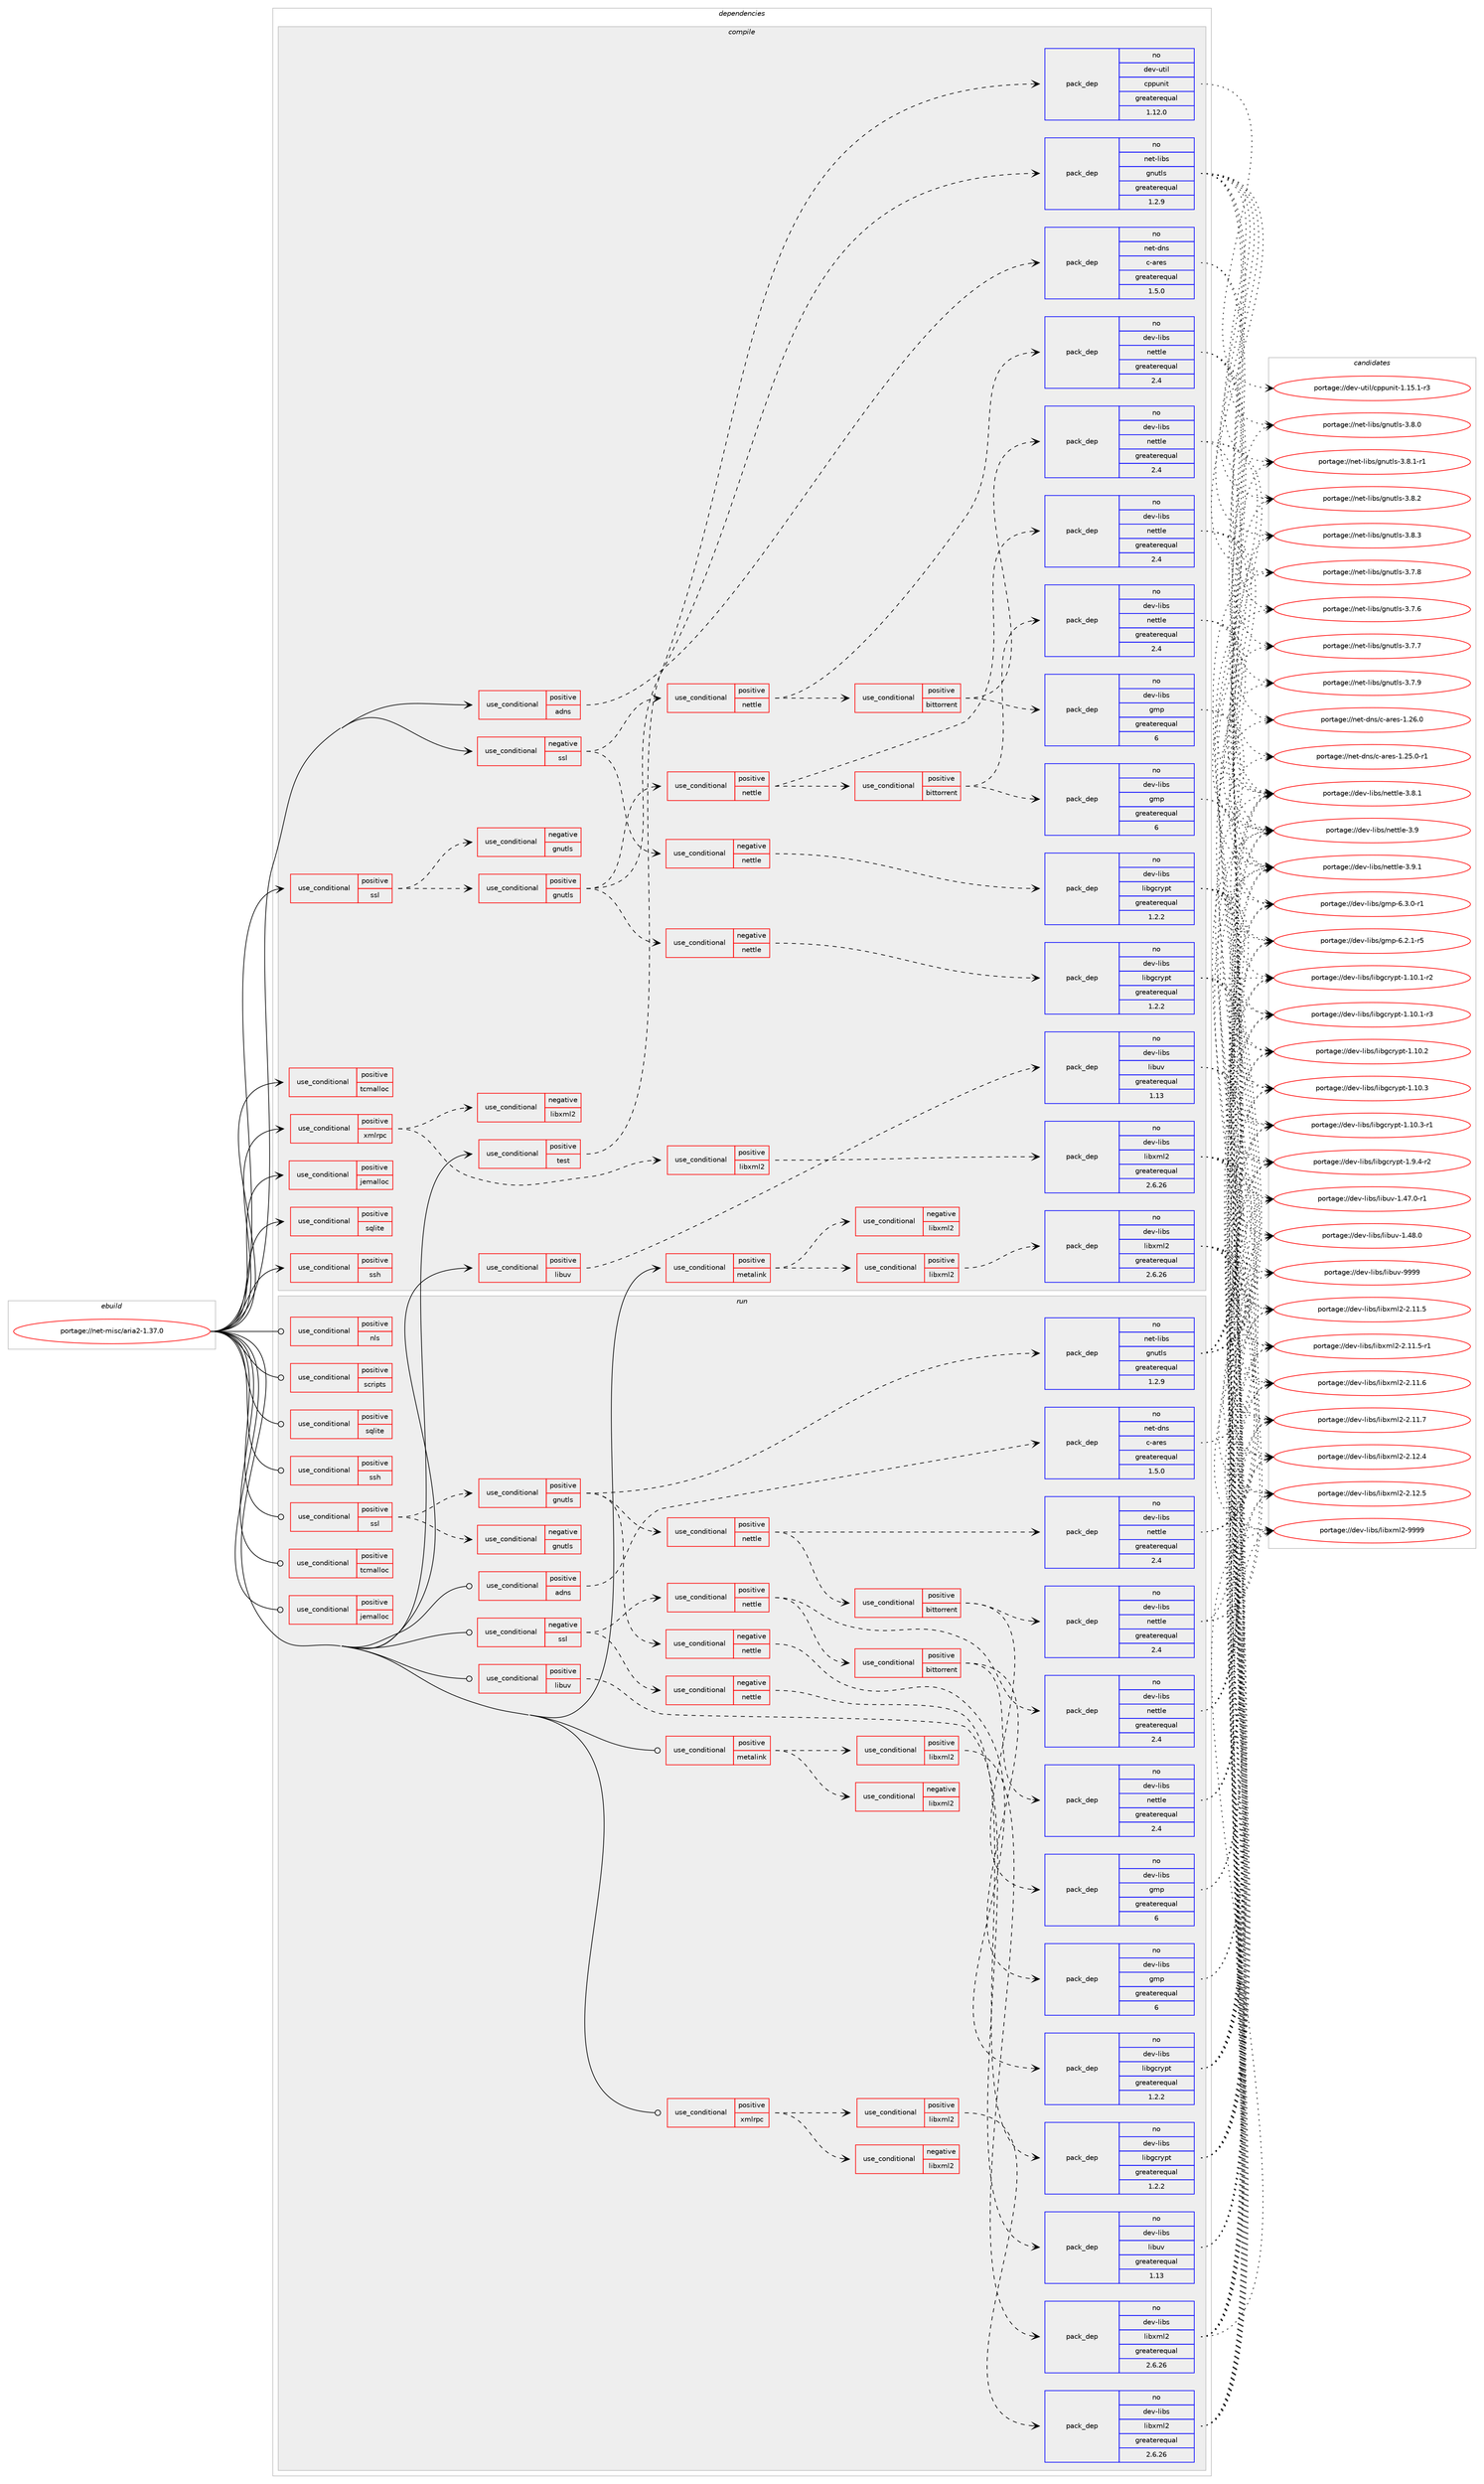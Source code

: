 digraph prolog {

# *************
# Graph options
# *************

newrank=true;
concentrate=true;
compound=true;
graph [rankdir=LR,fontname=Helvetica,fontsize=10,ranksep=1.5];#, ranksep=2.5, nodesep=0.2];
edge  [arrowhead=vee];
node  [fontname=Helvetica,fontsize=10];

# **********
# The ebuild
# **********

subgraph cluster_leftcol {
color=gray;
rank=same;
label=<<i>ebuild</i>>;
id [label="portage://net-misc/aria2-1.37.0", color=red, width=4, href="../net-misc/aria2-1.37.0.svg"];
}

# ****************
# The dependencies
# ****************

subgraph cluster_midcol {
color=gray;
label=<<i>dependencies</i>>;
subgraph cluster_compile {
fillcolor="#eeeeee";
style=filled;
label=<<i>compile</i>>;
subgraph cond3889 {
dependency6230 [label=<<TABLE BORDER="0" CELLBORDER="1" CELLSPACING="0" CELLPADDING="4"><TR><TD ROWSPAN="3" CELLPADDING="10">use_conditional</TD></TR><TR><TD>negative</TD></TR><TR><TD>ssl</TD></TR></TABLE>>, shape=none, color=red];
subgraph cond3890 {
dependency6231 [label=<<TABLE BORDER="0" CELLBORDER="1" CELLSPACING="0" CELLPADDING="4"><TR><TD ROWSPAN="3" CELLPADDING="10">use_conditional</TD></TR><TR><TD>positive</TD></TR><TR><TD>nettle</TD></TR></TABLE>>, shape=none, color=red];
subgraph pack2279 {
dependency6232 [label=<<TABLE BORDER="0" CELLBORDER="1" CELLSPACING="0" CELLPADDING="4" WIDTH="220"><TR><TD ROWSPAN="6" CELLPADDING="30">pack_dep</TD></TR><TR><TD WIDTH="110">no</TD></TR><TR><TD>dev-libs</TD></TR><TR><TD>nettle</TD></TR><TR><TD>greaterequal</TD></TR><TR><TD>2.4</TD></TR></TABLE>>, shape=none, color=blue];
}
dependency6231:e -> dependency6232:w [weight=20,style="dashed",arrowhead="vee"];
subgraph cond3891 {
dependency6233 [label=<<TABLE BORDER="0" CELLBORDER="1" CELLSPACING="0" CELLPADDING="4"><TR><TD ROWSPAN="3" CELLPADDING="10">use_conditional</TD></TR><TR><TD>positive</TD></TR><TR><TD>bittorrent</TD></TR></TABLE>>, shape=none, color=red];
subgraph pack2280 {
dependency6234 [label=<<TABLE BORDER="0" CELLBORDER="1" CELLSPACING="0" CELLPADDING="4" WIDTH="220"><TR><TD ROWSPAN="6" CELLPADDING="30">pack_dep</TD></TR><TR><TD WIDTH="110">no</TD></TR><TR><TD>dev-libs</TD></TR><TR><TD>nettle</TD></TR><TR><TD>greaterequal</TD></TR><TR><TD>2.4</TD></TR></TABLE>>, shape=none, color=blue];
}
dependency6233:e -> dependency6234:w [weight=20,style="dashed",arrowhead="vee"];
subgraph pack2281 {
dependency6235 [label=<<TABLE BORDER="0" CELLBORDER="1" CELLSPACING="0" CELLPADDING="4" WIDTH="220"><TR><TD ROWSPAN="6" CELLPADDING="30">pack_dep</TD></TR><TR><TD WIDTH="110">no</TD></TR><TR><TD>dev-libs</TD></TR><TR><TD>gmp</TD></TR><TR><TD>greaterequal</TD></TR><TR><TD>6</TD></TR></TABLE>>, shape=none, color=blue];
}
dependency6233:e -> dependency6235:w [weight=20,style="dashed",arrowhead="vee"];
}
dependency6231:e -> dependency6233:w [weight=20,style="dashed",arrowhead="vee"];
}
dependency6230:e -> dependency6231:w [weight=20,style="dashed",arrowhead="vee"];
subgraph cond3892 {
dependency6236 [label=<<TABLE BORDER="0" CELLBORDER="1" CELLSPACING="0" CELLPADDING="4"><TR><TD ROWSPAN="3" CELLPADDING="10">use_conditional</TD></TR><TR><TD>negative</TD></TR><TR><TD>nettle</TD></TR></TABLE>>, shape=none, color=red];
subgraph pack2282 {
dependency6237 [label=<<TABLE BORDER="0" CELLBORDER="1" CELLSPACING="0" CELLPADDING="4" WIDTH="220"><TR><TD ROWSPAN="6" CELLPADDING="30">pack_dep</TD></TR><TR><TD WIDTH="110">no</TD></TR><TR><TD>dev-libs</TD></TR><TR><TD>libgcrypt</TD></TR><TR><TD>greaterequal</TD></TR><TR><TD>1.2.2</TD></TR></TABLE>>, shape=none, color=blue];
}
dependency6236:e -> dependency6237:w [weight=20,style="dashed",arrowhead="vee"];
}
dependency6230:e -> dependency6236:w [weight=20,style="dashed",arrowhead="vee"];
}
id:e -> dependency6230:w [weight=20,style="solid",arrowhead="vee"];
subgraph cond3893 {
dependency6238 [label=<<TABLE BORDER="0" CELLBORDER="1" CELLSPACING="0" CELLPADDING="4"><TR><TD ROWSPAN="3" CELLPADDING="10">use_conditional</TD></TR><TR><TD>positive</TD></TR><TR><TD>adns</TD></TR></TABLE>>, shape=none, color=red];
subgraph pack2283 {
dependency6239 [label=<<TABLE BORDER="0" CELLBORDER="1" CELLSPACING="0" CELLPADDING="4" WIDTH="220"><TR><TD ROWSPAN="6" CELLPADDING="30">pack_dep</TD></TR><TR><TD WIDTH="110">no</TD></TR><TR><TD>net-dns</TD></TR><TR><TD>c-ares</TD></TR><TR><TD>greaterequal</TD></TR><TR><TD>1.5.0</TD></TR></TABLE>>, shape=none, color=blue];
}
dependency6238:e -> dependency6239:w [weight=20,style="dashed",arrowhead="vee"];
}
id:e -> dependency6238:w [weight=20,style="solid",arrowhead="vee"];
subgraph cond3894 {
dependency6240 [label=<<TABLE BORDER="0" CELLBORDER="1" CELLSPACING="0" CELLPADDING="4"><TR><TD ROWSPAN="3" CELLPADDING="10">use_conditional</TD></TR><TR><TD>positive</TD></TR><TR><TD>jemalloc</TD></TR></TABLE>>, shape=none, color=red];
# *** BEGIN UNKNOWN DEPENDENCY TYPE (TODO) ***
# dependency6240 -> package_dependency(portage://net-misc/aria2-1.37.0,install,no,dev-libs,jemalloc,none,[,,],[],[])
# *** END UNKNOWN DEPENDENCY TYPE (TODO) ***

}
id:e -> dependency6240:w [weight=20,style="solid",arrowhead="vee"];
subgraph cond3895 {
dependency6241 [label=<<TABLE BORDER="0" CELLBORDER="1" CELLSPACING="0" CELLPADDING="4"><TR><TD ROWSPAN="3" CELLPADDING="10">use_conditional</TD></TR><TR><TD>positive</TD></TR><TR><TD>libuv</TD></TR></TABLE>>, shape=none, color=red];
subgraph pack2284 {
dependency6242 [label=<<TABLE BORDER="0" CELLBORDER="1" CELLSPACING="0" CELLPADDING="4" WIDTH="220"><TR><TD ROWSPAN="6" CELLPADDING="30">pack_dep</TD></TR><TR><TD WIDTH="110">no</TD></TR><TR><TD>dev-libs</TD></TR><TR><TD>libuv</TD></TR><TR><TD>greaterequal</TD></TR><TR><TD>1.13</TD></TR></TABLE>>, shape=none, color=blue];
}
dependency6241:e -> dependency6242:w [weight=20,style="dashed",arrowhead="vee"];
}
id:e -> dependency6241:w [weight=20,style="solid",arrowhead="vee"];
subgraph cond3896 {
dependency6243 [label=<<TABLE BORDER="0" CELLBORDER="1" CELLSPACING="0" CELLPADDING="4"><TR><TD ROWSPAN="3" CELLPADDING="10">use_conditional</TD></TR><TR><TD>positive</TD></TR><TR><TD>metalink</TD></TR></TABLE>>, shape=none, color=red];
subgraph cond3897 {
dependency6244 [label=<<TABLE BORDER="0" CELLBORDER="1" CELLSPACING="0" CELLPADDING="4"><TR><TD ROWSPAN="3" CELLPADDING="10">use_conditional</TD></TR><TR><TD>positive</TD></TR><TR><TD>libxml2</TD></TR></TABLE>>, shape=none, color=red];
subgraph pack2285 {
dependency6245 [label=<<TABLE BORDER="0" CELLBORDER="1" CELLSPACING="0" CELLPADDING="4" WIDTH="220"><TR><TD ROWSPAN="6" CELLPADDING="30">pack_dep</TD></TR><TR><TD WIDTH="110">no</TD></TR><TR><TD>dev-libs</TD></TR><TR><TD>libxml2</TD></TR><TR><TD>greaterequal</TD></TR><TR><TD>2.6.26</TD></TR></TABLE>>, shape=none, color=blue];
}
dependency6244:e -> dependency6245:w [weight=20,style="dashed",arrowhead="vee"];
}
dependency6243:e -> dependency6244:w [weight=20,style="dashed",arrowhead="vee"];
subgraph cond3898 {
dependency6246 [label=<<TABLE BORDER="0" CELLBORDER="1" CELLSPACING="0" CELLPADDING="4"><TR><TD ROWSPAN="3" CELLPADDING="10">use_conditional</TD></TR><TR><TD>negative</TD></TR><TR><TD>libxml2</TD></TR></TABLE>>, shape=none, color=red];
# *** BEGIN UNKNOWN DEPENDENCY TYPE (TODO) ***
# dependency6246 -> package_dependency(portage://net-misc/aria2-1.37.0,install,no,dev-libs,expat,none,[,,],[slot(0),equal],[])
# *** END UNKNOWN DEPENDENCY TYPE (TODO) ***

}
dependency6243:e -> dependency6246:w [weight=20,style="dashed",arrowhead="vee"];
}
id:e -> dependency6243:w [weight=20,style="solid",arrowhead="vee"];
subgraph cond3899 {
dependency6247 [label=<<TABLE BORDER="0" CELLBORDER="1" CELLSPACING="0" CELLPADDING="4"><TR><TD ROWSPAN="3" CELLPADDING="10">use_conditional</TD></TR><TR><TD>positive</TD></TR><TR><TD>sqlite</TD></TR></TABLE>>, shape=none, color=red];
# *** BEGIN UNKNOWN DEPENDENCY TYPE (TODO) ***
# dependency6247 -> package_dependency(portage://net-misc/aria2-1.37.0,install,no,dev-db,sqlite,none,[,,],[slot(3),equal],[])
# *** END UNKNOWN DEPENDENCY TYPE (TODO) ***

}
id:e -> dependency6247:w [weight=20,style="solid",arrowhead="vee"];
subgraph cond3900 {
dependency6248 [label=<<TABLE BORDER="0" CELLBORDER="1" CELLSPACING="0" CELLPADDING="4"><TR><TD ROWSPAN="3" CELLPADDING="10">use_conditional</TD></TR><TR><TD>positive</TD></TR><TR><TD>ssh</TD></TR></TABLE>>, shape=none, color=red];
# *** BEGIN UNKNOWN DEPENDENCY TYPE (TODO) ***
# dependency6248 -> package_dependency(portage://net-misc/aria2-1.37.0,install,no,net-libs,libssh2,none,[,,],any_same_slot,[])
# *** END UNKNOWN DEPENDENCY TYPE (TODO) ***

}
id:e -> dependency6248:w [weight=20,style="solid",arrowhead="vee"];
subgraph cond3901 {
dependency6249 [label=<<TABLE BORDER="0" CELLBORDER="1" CELLSPACING="0" CELLPADDING="4"><TR><TD ROWSPAN="3" CELLPADDING="10">use_conditional</TD></TR><TR><TD>positive</TD></TR><TR><TD>ssl</TD></TR></TABLE>>, shape=none, color=red];
# *** BEGIN UNKNOWN DEPENDENCY TYPE (TODO) ***
# dependency6249 -> package_dependency(portage://net-misc/aria2-1.37.0,install,no,app-misc,ca-certificates,none,[,,],[],[])
# *** END UNKNOWN DEPENDENCY TYPE (TODO) ***

subgraph cond3902 {
dependency6250 [label=<<TABLE BORDER="0" CELLBORDER="1" CELLSPACING="0" CELLPADDING="4"><TR><TD ROWSPAN="3" CELLPADDING="10">use_conditional</TD></TR><TR><TD>positive</TD></TR><TR><TD>gnutls</TD></TR></TABLE>>, shape=none, color=red];
subgraph pack2286 {
dependency6251 [label=<<TABLE BORDER="0" CELLBORDER="1" CELLSPACING="0" CELLPADDING="4" WIDTH="220"><TR><TD ROWSPAN="6" CELLPADDING="30">pack_dep</TD></TR><TR><TD WIDTH="110">no</TD></TR><TR><TD>net-libs</TD></TR><TR><TD>gnutls</TD></TR><TR><TD>greaterequal</TD></TR><TR><TD>1.2.9</TD></TR></TABLE>>, shape=none, color=blue];
}
dependency6250:e -> dependency6251:w [weight=20,style="dashed",arrowhead="vee"];
subgraph cond3903 {
dependency6252 [label=<<TABLE BORDER="0" CELLBORDER="1" CELLSPACING="0" CELLPADDING="4"><TR><TD ROWSPAN="3" CELLPADDING="10">use_conditional</TD></TR><TR><TD>positive</TD></TR><TR><TD>nettle</TD></TR></TABLE>>, shape=none, color=red];
subgraph pack2287 {
dependency6253 [label=<<TABLE BORDER="0" CELLBORDER="1" CELLSPACING="0" CELLPADDING="4" WIDTH="220"><TR><TD ROWSPAN="6" CELLPADDING="30">pack_dep</TD></TR><TR><TD WIDTH="110">no</TD></TR><TR><TD>dev-libs</TD></TR><TR><TD>nettle</TD></TR><TR><TD>greaterequal</TD></TR><TR><TD>2.4</TD></TR></TABLE>>, shape=none, color=blue];
}
dependency6252:e -> dependency6253:w [weight=20,style="dashed",arrowhead="vee"];
subgraph cond3904 {
dependency6254 [label=<<TABLE BORDER="0" CELLBORDER="1" CELLSPACING="0" CELLPADDING="4"><TR><TD ROWSPAN="3" CELLPADDING="10">use_conditional</TD></TR><TR><TD>positive</TD></TR><TR><TD>bittorrent</TD></TR></TABLE>>, shape=none, color=red];
subgraph pack2288 {
dependency6255 [label=<<TABLE BORDER="0" CELLBORDER="1" CELLSPACING="0" CELLPADDING="4" WIDTH="220"><TR><TD ROWSPAN="6" CELLPADDING="30">pack_dep</TD></TR><TR><TD WIDTH="110">no</TD></TR><TR><TD>dev-libs</TD></TR><TR><TD>nettle</TD></TR><TR><TD>greaterequal</TD></TR><TR><TD>2.4</TD></TR></TABLE>>, shape=none, color=blue];
}
dependency6254:e -> dependency6255:w [weight=20,style="dashed",arrowhead="vee"];
subgraph pack2289 {
dependency6256 [label=<<TABLE BORDER="0" CELLBORDER="1" CELLSPACING="0" CELLPADDING="4" WIDTH="220"><TR><TD ROWSPAN="6" CELLPADDING="30">pack_dep</TD></TR><TR><TD WIDTH="110">no</TD></TR><TR><TD>dev-libs</TD></TR><TR><TD>gmp</TD></TR><TR><TD>greaterequal</TD></TR><TR><TD>6</TD></TR></TABLE>>, shape=none, color=blue];
}
dependency6254:e -> dependency6256:w [weight=20,style="dashed",arrowhead="vee"];
}
dependency6252:e -> dependency6254:w [weight=20,style="dashed",arrowhead="vee"];
}
dependency6250:e -> dependency6252:w [weight=20,style="dashed",arrowhead="vee"];
subgraph cond3905 {
dependency6257 [label=<<TABLE BORDER="0" CELLBORDER="1" CELLSPACING="0" CELLPADDING="4"><TR><TD ROWSPAN="3" CELLPADDING="10">use_conditional</TD></TR><TR><TD>negative</TD></TR><TR><TD>nettle</TD></TR></TABLE>>, shape=none, color=red];
subgraph pack2290 {
dependency6258 [label=<<TABLE BORDER="0" CELLBORDER="1" CELLSPACING="0" CELLPADDING="4" WIDTH="220"><TR><TD ROWSPAN="6" CELLPADDING="30">pack_dep</TD></TR><TR><TD WIDTH="110">no</TD></TR><TR><TD>dev-libs</TD></TR><TR><TD>libgcrypt</TD></TR><TR><TD>greaterequal</TD></TR><TR><TD>1.2.2</TD></TR></TABLE>>, shape=none, color=blue];
}
dependency6257:e -> dependency6258:w [weight=20,style="dashed",arrowhead="vee"];
}
dependency6250:e -> dependency6257:w [weight=20,style="dashed",arrowhead="vee"];
}
dependency6249:e -> dependency6250:w [weight=20,style="dashed",arrowhead="vee"];
subgraph cond3906 {
dependency6259 [label=<<TABLE BORDER="0" CELLBORDER="1" CELLSPACING="0" CELLPADDING="4"><TR><TD ROWSPAN="3" CELLPADDING="10">use_conditional</TD></TR><TR><TD>negative</TD></TR><TR><TD>gnutls</TD></TR></TABLE>>, shape=none, color=red];
# *** BEGIN UNKNOWN DEPENDENCY TYPE (TODO) ***
# dependency6259 -> package_dependency(portage://net-misc/aria2-1.37.0,install,no,dev-libs,openssl,none,[,,],[slot(0),equal],[])
# *** END UNKNOWN DEPENDENCY TYPE (TODO) ***

}
dependency6249:e -> dependency6259:w [weight=20,style="dashed",arrowhead="vee"];
}
id:e -> dependency6249:w [weight=20,style="solid",arrowhead="vee"];
subgraph cond3907 {
dependency6260 [label=<<TABLE BORDER="0" CELLBORDER="1" CELLSPACING="0" CELLPADDING="4"><TR><TD ROWSPAN="3" CELLPADDING="10">use_conditional</TD></TR><TR><TD>positive</TD></TR><TR><TD>tcmalloc</TD></TR></TABLE>>, shape=none, color=red];
# *** BEGIN UNKNOWN DEPENDENCY TYPE (TODO) ***
# dependency6260 -> package_dependency(portage://net-misc/aria2-1.37.0,install,no,dev-util,google-perftools,none,[,,],[],[])
# *** END UNKNOWN DEPENDENCY TYPE (TODO) ***

}
id:e -> dependency6260:w [weight=20,style="solid",arrowhead="vee"];
subgraph cond3908 {
dependency6261 [label=<<TABLE BORDER="0" CELLBORDER="1" CELLSPACING="0" CELLPADDING="4"><TR><TD ROWSPAN="3" CELLPADDING="10">use_conditional</TD></TR><TR><TD>positive</TD></TR><TR><TD>test</TD></TR></TABLE>>, shape=none, color=red];
subgraph pack2291 {
dependency6262 [label=<<TABLE BORDER="0" CELLBORDER="1" CELLSPACING="0" CELLPADDING="4" WIDTH="220"><TR><TD ROWSPAN="6" CELLPADDING="30">pack_dep</TD></TR><TR><TD WIDTH="110">no</TD></TR><TR><TD>dev-util</TD></TR><TR><TD>cppunit</TD></TR><TR><TD>greaterequal</TD></TR><TR><TD>1.12.0</TD></TR></TABLE>>, shape=none, color=blue];
}
dependency6261:e -> dependency6262:w [weight=20,style="dashed",arrowhead="vee"];
}
id:e -> dependency6261:w [weight=20,style="solid",arrowhead="vee"];
subgraph cond3909 {
dependency6263 [label=<<TABLE BORDER="0" CELLBORDER="1" CELLSPACING="0" CELLPADDING="4"><TR><TD ROWSPAN="3" CELLPADDING="10">use_conditional</TD></TR><TR><TD>positive</TD></TR><TR><TD>xmlrpc</TD></TR></TABLE>>, shape=none, color=red];
subgraph cond3910 {
dependency6264 [label=<<TABLE BORDER="0" CELLBORDER="1" CELLSPACING="0" CELLPADDING="4"><TR><TD ROWSPAN="3" CELLPADDING="10">use_conditional</TD></TR><TR><TD>positive</TD></TR><TR><TD>libxml2</TD></TR></TABLE>>, shape=none, color=red];
subgraph pack2292 {
dependency6265 [label=<<TABLE BORDER="0" CELLBORDER="1" CELLSPACING="0" CELLPADDING="4" WIDTH="220"><TR><TD ROWSPAN="6" CELLPADDING="30">pack_dep</TD></TR><TR><TD WIDTH="110">no</TD></TR><TR><TD>dev-libs</TD></TR><TR><TD>libxml2</TD></TR><TR><TD>greaterequal</TD></TR><TR><TD>2.6.26</TD></TR></TABLE>>, shape=none, color=blue];
}
dependency6264:e -> dependency6265:w [weight=20,style="dashed",arrowhead="vee"];
}
dependency6263:e -> dependency6264:w [weight=20,style="dashed",arrowhead="vee"];
subgraph cond3911 {
dependency6266 [label=<<TABLE BORDER="0" CELLBORDER="1" CELLSPACING="0" CELLPADDING="4"><TR><TD ROWSPAN="3" CELLPADDING="10">use_conditional</TD></TR><TR><TD>negative</TD></TR><TR><TD>libxml2</TD></TR></TABLE>>, shape=none, color=red];
# *** BEGIN UNKNOWN DEPENDENCY TYPE (TODO) ***
# dependency6266 -> package_dependency(portage://net-misc/aria2-1.37.0,install,no,dev-libs,expat,none,[,,],[slot(0),equal],[])
# *** END UNKNOWN DEPENDENCY TYPE (TODO) ***

}
dependency6263:e -> dependency6266:w [weight=20,style="dashed",arrowhead="vee"];
}
id:e -> dependency6263:w [weight=20,style="solid",arrowhead="vee"];
# *** BEGIN UNKNOWN DEPENDENCY TYPE (TODO) ***
# id -> package_dependency(portage://net-misc/aria2-1.37.0,install,no,sys-libs,zlib,none,[,,],[slot(0),equal],[])
# *** END UNKNOWN DEPENDENCY TYPE (TODO) ***

}
subgraph cluster_compileandrun {
fillcolor="#eeeeee";
style=filled;
label=<<i>compile and run</i>>;
}
subgraph cluster_run {
fillcolor="#eeeeee";
style=filled;
label=<<i>run</i>>;
subgraph cond3912 {
dependency6267 [label=<<TABLE BORDER="0" CELLBORDER="1" CELLSPACING="0" CELLPADDING="4"><TR><TD ROWSPAN="3" CELLPADDING="10">use_conditional</TD></TR><TR><TD>negative</TD></TR><TR><TD>ssl</TD></TR></TABLE>>, shape=none, color=red];
subgraph cond3913 {
dependency6268 [label=<<TABLE BORDER="0" CELLBORDER="1" CELLSPACING="0" CELLPADDING="4"><TR><TD ROWSPAN="3" CELLPADDING="10">use_conditional</TD></TR><TR><TD>positive</TD></TR><TR><TD>nettle</TD></TR></TABLE>>, shape=none, color=red];
subgraph pack2293 {
dependency6269 [label=<<TABLE BORDER="0" CELLBORDER="1" CELLSPACING="0" CELLPADDING="4" WIDTH="220"><TR><TD ROWSPAN="6" CELLPADDING="30">pack_dep</TD></TR><TR><TD WIDTH="110">no</TD></TR><TR><TD>dev-libs</TD></TR><TR><TD>nettle</TD></TR><TR><TD>greaterequal</TD></TR><TR><TD>2.4</TD></TR></TABLE>>, shape=none, color=blue];
}
dependency6268:e -> dependency6269:w [weight=20,style="dashed",arrowhead="vee"];
subgraph cond3914 {
dependency6270 [label=<<TABLE BORDER="0" CELLBORDER="1" CELLSPACING="0" CELLPADDING="4"><TR><TD ROWSPAN="3" CELLPADDING="10">use_conditional</TD></TR><TR><TD>positive</TD></TR><TR><TD>bittorrent</TD></TR></TABLE>>, shape=none, color=red];
subgraph pack2294 {
dependency6271 [label=<<TABLE BORDER="0" CELLBORDER="1" CELLSPACING="0" CELLPADDING="4" WIDTH="220"><TR><TD ROWSPAN="6" CELLPADDING="30">pack_dep</TD></TR><TR><TD WIDTH="110">no</TD></TR><TR><TD>dev-libs</TD></TR><TR><TD>nettle</TD></TR><TR><TD>greaterequal</TD></TR><TR><TD>2.4</TD></TR></TABLE>>, shape=none, color=blue];
}
dependency6270:e -> dependency6271:w [weight=20,style="dashed",arrowhead="vee"];
subgraph pack2295 {
dependency6272 [label=<<TABLE BORDER="0" CELLBORDER="1" CELLSPACING="0" CELLPADDING="4" WIDTH="220"><TR><TD ROWSPAN="6" CELLPADDING="30">pack_dep</TD></TR><TR><TD WIDTH="110">no</TD></TR><TR><TD>dev-libs</TD></TR><TR><TD>gmp</TD></TR><TR><TD>greaterequal</TD></TR><TR><TD>6</TD></TR></TABLE>>, shape=none, color=blue];
}
dependency6270:e -> dependency6272:w [weight=20,style="dashed",arrowhead="vee"];
}
dependency6268:e -> dependency6270:w [weight=20,style="dashed",arrowhead="vee"];
}
dependency6267:e -> dependency6268:w [weight=20,style="dashed",arrowhead="vee"];
subgraph cond3915 {
dependency6273 [label=<<TABLE BORDER="0" CELLBORDER="1" CELLSPACING="0" CELLPADDING="4"><TR><TD ROWSPAN="3" CELLPADDING="10">use_conditional</TD></TR><TR><TD>negative</TD></TR><TR><TD>nettle</TD></TR></TABLE>>, shape=none, color=red];
subgraph pack2296 {
dependency6274 [label=<<TABLE BORDER="0" CELLBORDER="1" CELLSPACING="0" CELLPADDING="4" WIDTH="220"><TR><TD ROWSPAN="6" CELLPADDING="30">pack_dep</TD></TR><TR><TD WIDTH="110">no</TD></TR><TR><TD>dev-libs</TD></TR><TR><TD>libgcrypt</TD></TR><TR><TD>greaterequal</TD></TR><TR><TD>1.2.2</TD></TR></TABLE>>, shape=none, color=blue];
}
dependency6273:e -> dependency6274:w [weight=20,style="dashed",arrowhead="vee"];
}
dependency6267:e -> dependency6273:w [weight=20,style="dashed",arrowhead="vee"];
}
id:e -> dependency6267:w [weight=20,style="solid",arrowhead="odot"];
subgraph cond3916 {
dependency6275 [label=<<TABLE BORDER="0" CELLBORDER="1" CELLSPACING="0" CELLPADDING="4"><TR><TD ROWSPAN="3" CELLPADDING="10">use_conditional</TD></TR><TR><TD>positive</TD></TR><TR><TD>adns</TD></TR></TABLE>>, shape=none, color=red];
subgraph pack2297 {
dependency6276 [label=<<TABLE BORDER="0" CELLBORDER="1" CELLSPACING="0" CELLPADDING="4" WIDTH="220"><TR><TD ROWSPAN="6" CELLPADDING="30">pack_dep</TD></TR><TR><TD WIDTH="110">no</TD></TR><TR><TD>net-dns</TD></TR><TR><TD>c-ares</TD></TR><TR><TD>greaterequal</TD></TR><TR><TD>1.5.0</TD></TR></TABLE>>, shape=none, color=blue];
}
dependency6275:e -> dependency6276:w [weight=20,style="dashed",arrowhead="vee"];
}
id:e -> dependency6275:w [weight=20,style="solid",arrowhead="odot"];
subgraph cond3917 {
dependency6277 [label=<<TABLE BORDER="0" CELLBORDER="1" CELLSPACING="0" CELLPADDING="4"><TR><TD ROWSPAN="3" CELLPADDING="10">use_conditional</TD></TR><TR><TD>positive</TD></TR><TR><TD>jemalloc</TD></TR></TABLE>>, shape=none, color=red];
# *** BEGIN UNKNOWN DEPENDENCY TYPE (TODO) ***
# dependency6277 -> package_dependency(portage://net-misc/aria2-1.37.0,run,no,dev-libs,jemalloc,none,[,,],[],[])
# *** END UNKNOWN DEPENDENCY TYPE (TODO) ***

}
id:e -> dependency6277:w [weight=20,style="solid",arrowhead="odot"];
subgraph cond3918 {
dependency6278 [label=<<TABLE BORDER="0" CELLBORDER="1" CELLSPACING="0" CELLPADDING="4"><TR><TD ROWSPAN="3" CELLPADDING="10">use_conditional</TD></TR><TR><TD>positive</TD></TR><TR><TD>libuv</TD></TR></TABLE>>, shape=none, color=red];
subgraph pack2298 {
dependency6279 [label=<<TABLE BORDER="0" CELLBORDER="1" CELLSPACING="0" CELLPADDING="4" WIDTH="220"><TR><TD ROWSPAN="6" CELLPADDING="30">pack_dep</TD></TR><TR><TD WIDTH="110">no</TD></TR><TR><TD>dev-libs</TD></TR><TR><TD>libuv</TD></TR><TR><TD>greaterequal</TD></TR><TR><TD>1.13</TD></TR></TABLE>>, shape=none, color=blue];
}
dependency6278:e -> dependency6279:w [weight=20,style="dashed",arrowhead="vee"];
}
id:e -> dependency6278:w [weight=20,style="solid",arrowhead="odot"];
subgraph cond3919 {
dependency6280 [label=<<TABLE BORDER="0" CELLBORDER="1" CELLSPACING="0" CELLPADDING="4"><TR><TD ROWSPAN="3" CELLPADDING="10">use_conditional</TD></TR><TR><TD>positive</TD></TR><TR><TD>metalink</TD></TR></TABLE>>, shape=none, color=red];
subgraph cond3920 {
dependency6281 [label=<<TABLE BORDER="0" CELLBORDER="1" CELLSPACING="0" CELLPADDING="4"><TR><TD ROWSPAN="3" CELLPADDING="10">use_conditional</TD></TR><TR><TD>positive</TD></TR><TR><TD>libxml2</TD></TR></TABLE>>, shape=none, color=red];
subgraph pack2299 {
dependency6282 [label=<<TABLE BORDER="0" CELLBORDER="1" CELLSPACING="0" CELLPADDING="4" WIDTH="220"><TR><TD ROWSPAN="6" CELLPADDING="30">pack_dep</TD></TR><TR><TD WIDTH="110">no</TD></TR><TR><TD>dev-libs</TD></TR><TR><TD>libxml2</TD></TR><TR><TD>greaterequal</TD></TR><TR><TD>2.6.26</TD></TR></TABLE>>, shape=none, color=blue];
}
dependency6281:e -> dependency6282:w [weight=20,style="dashed",arrowhead="vee"];
}
dependency6280:e -> dependency6281:w [weight=20,style="dashed",arrowhead="vee"];
subgraph cond3921 {
dependency6283 [label=<<TABLE BORDER="0" CELLBORDER="1" CELLSPACING="0" CELLPADDING="4"><TR><TD ROWSPAN="3" CELLPADDING="10">use_conditional</TD></TR><TR><TD>negative</TD></TR><TR><TD>libxml2</TD></TR></TABLE>>, shape=none, color=red];
# *** BEGIN UNKNOWN DEPENDENCY TYPE (TODO) ***
# dependency6283 -> package_dependency(portage://net-misc/aria2-1.37.0,run,no,dev-libs,expat,none,[,,],[slot(0),equal],[])
# *** END UNKNOWN DEPENDENCY TYPE (TODO) ***

}
dependency6280:e -> dependency6283:w [weight=20,style="dashed",arrowhead="vee"];
}
id:e -> dependency6280:w [weight=20,style="solid",arrowhead="odot"];
subgraph cond3922 {
dependency6284 [label=<<TABLE BORDER="0" CELLBORDER="1" CELLSPACING="0" CELLPADDING="4"><TR><TD ROWSPAN="3" CELLPADDING="10">use_conditional</TD></TR><TR><TD>positive</TD></TR><TR><TD>nls</TD></TR></TABLE>>, shape=none, color=red];
# *** BEGIN UNKNOWN DEPENDENCY TYPE (TODO) ***
# dependency6284 -> package_dependency(portage://net-misc/aria2-1.37.0,run,no,virtual,libiconv,none,[,,],[],[])
# *** END UNKNOWN DEPENDENCY TYPE (TODO) ***

# *** BEGIN UNKNOWN DEPENDENCY TYPE (TODO) ***
# dependency6284 -> package_dependency(portage://net-misc/aria2-1.37.0,run,no,virtual,libintl,none,[,,],[],[])
# *** END UNKNOWN DEPENDENCY TYPE (TODO) ***

}
id:e -> dependency6284:w [weight=20,style="solid",arrowhead="odot"];
subgraph cond3923 {
dependency6285 [label=<<TABLE BORDER="0" CELLBORDER="1" CELLSPACING="0" CELLPADDING="4"><TR><TD ROWSPAN="3" CELLPADDING="10">use_conditional</TD></TR><TR><TD>positive</TD></TR><TR><TD>scripts</TD></TR></TABLE>>, shape=none, color=red];
# *** BEGIN UNKNOWN DEPENDENCY TYPE (TODO) ***
# dependency6285 -> package_dependency(portage://net-misc/aria2-1.37.0,run,no,dev-lang,ruby,none,[,,],[],[])
# *** END UNKNOWN DEPENDENCY TYPE (TODO) ***

}
id:e -> dependency6285:w [weight=20,style="solid",arrowhead="odot"];
subgraph cond3924 {
dependency6286 [label=<<TABLE BORDER="0" CELLBORDER="1" CELLSPACING="0" CELLPADDING="4"><TR><TD ROWSPAN="3" CELLPADDING="10">use_conditional</TD></TR><TR><TD>positive</TD></TR><TR><TD>sqlite</TD></TR></TABLE>>, shape=none, color=red];
# *** BEGIN UNKNOWN DEPENDENCY TYPE (TODO) ***
# dependency6286 -> package_dependency(portage://net-misc/aria2-1.37.0,run,no,dev-db,sqlite,none,[,,],[slot(3),equal],[])
# *** END UNKNOWN DEPENDENCY TYPE (TODO) ***

}
id:e -> dependency6286:w [weight=20,style="solid",arrowhead="odot"];
subgraph cond3925 {
dependency6287 [label=<<TABLE BORDER="0" CELLBORDER="1" CELLSPACING="0" CELLPADDING="4"><TR><TD ROWSPAN="3" CELLPADDING="10">use_conditional</TD></TR><TR><TD>positive</TD></TR><TR><TD>ssh</TD></TR></TABLE>>, shape=none, color=red];
# *** BEGIN UNKNOWN DEPENDENCY TYPE (TODO) ***
# dependency6287 -> package_dependency(portage://net-misc/aria2-1.37.0,run,no,net-libs,libssh2,none,[,,],any_same_slot,[])
# *** END UNKNOWN DEPENDENCY TYPE (TODO) ***

}
id:e -> dependency6287:w [weight=20,style="solid",arrowhead="odot"];
subgraph cond3926 {
dependency6288 [label=<<TABLE BORDER="0" CELLBORDER="1" CELLSPACING="0" CELLPADDING="4"><TR><TD ROWSPAN="3" CELLPADDING="10">use_conditional</TD></TR><TR><TD>positive</TD></TR><TR><TD>ssl</TD></TR></TABLE>>, shape=none, color=red];
# *** BEGIN UNKNOWN DEPENDENCY TYPE (TODO) ***
# dependency6288 -> package_dependency(portage://net-misc/aria2-1.37.0,run,no,app-misc,ca-certificates,none,[,,],[],[])
# *** END UNKNOWN DEPENDENCY TYPE (TODO) ***

subgraph cond3927 {
dependency6289 [label=<<TABLE BORDER="0" CELLBORDER="1" CELLSPACING="0" CELLPADDING="4"><TR><TD ROWSPAN="3" CELLPADDING="10">use_conditional</TD></TR><TR><TD>positive</TD></TR><TR><TD>gnutls</TD></TR></TABLE>>, shape=none, color=red];
subgraph pack2300 {
dependency6290 [label=<<TABLE BORDER="0" CELLBORDER="1" CELLSPACING="0" CELLPADDING="4" WIDTH="220"><TR><TD ROWSPAN="6" CELLPADDING="30">pack_dep</TD></TR><TR><TD WIDTH="110">no</TD></TR><TR><TD>net-libs</TD></TR><TR><TD>gnutls</TD></TR><TR><TD>greaterequal</TD></TR><TR><TD>1.2.9</TD></TR></TABLE>>, shape=none, color=blue];
}
dependency6289:e -> dependency6290:w [weight=20,style="dashed",arrowhead="vee"];
subgraph cond3928 {
dependency6291 [label=<<TABLE BORDER="0" CELLBORDER="1" CELLSPACING="0" CELLPADDING="4"><TR><TD ROWSPAN="3" CELLPADDING="10">use_conditional</TD></TR><TR><TD>positive</TD></TR><TR><TD>nettle</TD></TR></TABLE>>, shape=none, color=red];
subgraph pack2301 {
dependency6292 [label=<<TABLE BORDER="0" CELLBORDER="1" CELLSPACING="0" CELLPADDING="4" WIDTH="220"><TR><TD ROWSPAN="6" CELLPADDING="30">pack_dep</TD></TR><TR><TD WIDTH="110">no</TD></TR><TR><TD>dev-libs</TD></TR><TR><TD>nettle</TD></TR><TR><TD>greaterequal</TD></TR><TR><TD>2.4</TD></TR></TABLE>>, shape=none, color=blue];
}
dependency6291:e -> dependency6292:w [weight=20,style="dashed",arrowhead="vee"];
subgraph cond3929 {
dependency6293 [label=<<TABLE BORDER="0" CELLBORDER="1" CELLSPACING="0" CELLPADDING="4"><TR><TD ROWSPAN="3" CELLPADDING="10">use_conditional</TD></TR><TR><TD>positive</TD></TR><TR><TD>bittorrent</TD></TR></TABLE>>, shape=none, color=red];
subgraph pack2302 {
dependency6294 [label=<<TABLE BORDER="0" CELLBORDER="1" CELLSPACING="0" CELLPADDING="4" WIDTH="220"><TR><TD ROWSPAN="6" CELLPADDING="30">pack_dep</TD></TR><TR><TD WIDTH="110">no</TD></TR><TR><TD>dev-libs</TD></TR><TR><TD>nettle</TD></TR><TR><TD>greaterequal</TD></TR><TR><TD>2.4</TD></TR></TABLE>>, shape=none, color=blue];
}
dependency6293:e -> dependency6294:w [weight=20,style="dashed",arrowhead="vee"];
subgraph pack2303 {
dependency6295 [label=<<TABLE BORDER="0" CELLBORDER="1" CELLSPACING="0" CELLPADDING="4" WIDTH="220"><TR><TD ROWSPAN="6" CELLPADDING="30">pack_dep</TD></TR><TR><TD WIDTH="110">no</TD></TR><TR><TD>dev-libs</TD></TR><TR><TD>gmp</TD></TR><TR><TD>greaterequal</TD></TR><TR><TD>6</TD></TR></TABLE>>, shape=none, color=blue];
}
dependency6293:e -> dependency6295:w [weight=20,style="dashed",arrowhead="vee"];
}
dependency6291:e -> dependency6293:w [weight=20,style="dashed",arrowhead="vee"];
}
dependency6289:e -> dependency6291:w [weight=20,style="dashed",arrowhead="vee"];
subgraph cond3930 {
dependency6296 [label=<<TABLE BORDER="0" CELLBORDER="1" CELLSPACING="0" CELLPADDING="4"><TR><TD ROWSPAN="3" CELLPADDING="10">use_conditional</TD></TR><TR><TD>negative</TD></TR><TR><TD>nettle</TD></TR></TABLE>>, shape=none, color=red];
subgraph pack2304 {
dependency6297 [label=<<TABLE BORDER="0" CELLBORDER="1" CELLSPACING="0" CELLPADDING="4" WIDTH="220"><TR><TD ROWSPAN="6" CELLPADDING="30">pack_dep</TD></TR><TR><TD WIDTH="110">no</TD></TR><TR><TD>dev-libs</TD></TR><TR><TD>libgcrypt</TD></TR><TR><TD>greaterequal</TD></TR><TR><TD>1.2.2</TD></TR></TABLE>>, shape=none, color=blue];
}
dependency6296:e -> dependency6297:w [weight=20,style="dashed",arrowhead="vee"];
}
dependency6289:e -> dependency6296:w [weight=20,style="dashed",arrowhead="vee"];
}
dependency6288:e -> dependency6289:w [weight=20,style="dashed",arrowhead="vee"];
subgraph cond3931 {
dependency6298 [label=<<TABLE BORDER="0" CELLBORDER="1" CELLSPACING="0" CELLPADDING="4"><TR><TD ROWSPAN="3" CELLPADDING="10">use_conditional</TD></TR><TR><TD>negative</TD></TR><TR><TD>gnutls</TD></TR></TABLE>>, shape=none, color=red];
# *** BEGIN UNKNOWN DEPENDENCY TYPE (TODO) ***
# dependency6298 -> package_dependency(portage://net-misc/aria2-1.37.0,run,no,dev-libs,openssl,none,[,,],[slot(0),equal],[])
# *** END UNKNOWN DEPENDENCY TYPE (TODO) ***

}
dependency6288:e -> dependency6298:w [weight=20,style="dashed",arrowhead="vee"];
}
id:e -> dependency6288:w [weight=20,style="solid",arrowhead="odot"];
subgraph cond3932 {
dependency6299 [label=<<TABLE BORDER="0" CELLBORDER="1" CELLSPACING="0" CELLPADDING="4"><TR><TD ROWSPAN="3" CELLPADDING="10">use_conditional</TD></TR><TR><TD>positive</TD></TR><TR><TD>tcmalloc</TD></TR></TABLE>>, shape=none, color=red];
# *** BEGIN UNKNOWN DEPENDENCY TYPE (TODO) ***
# dependency6299 -> package_dependency(portage://net-misc/aria2-1.37.0,run,no,dev-util,google-perftools,none,[,,],[],[])
# *** END UNKNOWN DEPENDENCY TYPE (TODO) ***

}
id:e -> dependency6299:w [weight=20,style="solid",arrowhead="odot"];
subgraph cond3933 {
dependency6300 [label=<<TABLE BORDER="0" CELLBORDER="1" CELLSPACING="0" CELLPADDING="4"><TR><TD ROWSPAN="3" CELLPADDING="10">use_conditional</TD></TR><TR><TD>positive</TD></TR><TR><TD>xmlrpc</TD></TR></TABLE>>, shape=none, color=red];
subgraph cond3934 {
dependency6301 [label=<<TABLE BORDER="0" CELLBORDER="1" CELLSPACING="0" CELLPADDING="4"><TR><TD ROWSPAN="3" CELLPADDING="10">use_conditional</TD></TR><TR><TD>positive</TD></TR><TR><TD>libxml2</TD></TR></TABLE>>, shape=none, color=red];
subgraph pack2305 {
dependency6302 [label=<<TABLE BORDER="0" CELLBORDER="1" CELLSPACING="0" CELLPADDING="4" WIDTH="220"><TR><TD ROWSPAN="6" CELLPADDING="30">pack_dep</TD></TR><TR><TD WIDTH="110">no</TD></TR><TR><TD>dev-libs</TD></TR><TR><TD>libxml2</TD></TR><TR><TD>greaterequal</TD></TR><TR><TD>2.6.26</TD></TR></TABLE>>, shape=none, color=blue];
}
dependency6301:e -> dependency6302:w [weight=20,style="dashed",arrowhead="vee"];
}
dependency6300:e -> dependency6301:w [weight=20,style="dashed",arrowhead="vee"];
subgraph cond3935 {
dependency6303 [label=<<TABLE BORDER="0" CELLBORDER="1" CELLSPACING="0" CELLPADDING="4"><TR><TD ROWSPAN="3" CELLPADDING="10">use_conditional</TD></TR><TR><TD>negative</TD></TR><TR><TD>libxml2</TD></TR></TABLE>>, shape=none, color=red];
# *** BEGIN UNKNOWN DEPENDENCY TYPE (TODO) ***
# dependency6303 -> package_dependency(portage://net-misc/aria2-1.37.0,run,no,dev-libs,expat,none,[,,],[slot(0),equal],[])
# *** END UNKNOWN DEPENDENCY TYPE (TODO) ***

}
dependency6300:e -> dependency6303:w [weight=20,style="dashed",arrowhead="vee"];
}
id:e -> dependency6300:w [weight=20,style="solid",arrowhead="odot"];
# *** BEGIN UNKNOWN DEPENDENCY TYPE (TODO) ***
# id -> package_dependency(portage://net-misc/aria2-1.37.0,run,no,sys-libs,zlib,none,[,,],[slot(0),equal],[])
# *** END UNKNOWN DEPENDENCY TYPE (TODO) ***

}
}

# **************
# The candidates
# **************

subgraph cluster_choices {
rank=same;
color=gray;
label=<<i>candidates</i>>;

subgraph choice2279 {
color=black;
nodesep=1;
choice100101118451081059811547110101116116108101455146564649 [label="portage://dev-libs/nettle-3.8.1", color=red, width=4,href="../dev-libs/nettle-3.8.1.svg"];
choice10010111845108105981154711010111611610810145514657 [label="portage://dev-libs/nettle-3.9", color=red, width=4,href="../dev-libs/nettle-3.9.svg"];
choice100101118451081059811547110101116116108101455146574649 [label="portage://dev-libs/nettle-3.9.1", color=red, width=4,href="../dev-libs/nettle-3.9.1.svg"];
dependency6232:e -> choice100101118451081059811547110101116116108101455146564649:w [style=dotted,weight="100"];
dependency6232:e -> choice10010111845108105981154711010111611610810145514657:w [style=dotted,weight="100"];
dependency6232:e -> choice100101118451081059811547110101116116108101455146574649:w [style=dotted,weight="100"];
}
subgraph choice2280 {
color=black;
nodesep=1;
choice100101118451081059811547110101116116108101455146564649 [label="portage://dev-libs/nettle-3.8.1", color=red, width=4,href="../dev-libs/nettle-3.8.1.svg"];
choice10010111845108105981154711010111611610810145514657 [label="portage://dev-libs/nettle-3.9", color=red, width=4,href="../dev-libs/nettle-3.9.svg"];
choice100101118451081059811547110101116116108101455146574649 [label="portage://dev-libs/nettle-3.9.1", color=red, width=4,href="../dev-libs/nettle-3.9.1.svg"];
dependency6234:e -> choice100101118451081059811547110101116116108101455146564649:w [style=dotted,weight="100"];
dependency6234:e -> choice10010111845108105981154711010111611610810145514657:w [style=dotted,weight="100"];
dependency6234:e -> choice100101118451081059811547110101116116108101455146574649:w [style=dotted,weight="100"];
}
subgraph choice2281 {
color=black;
nodesep=1;
choice1001011184510810598115471031091124554465046494511453 [label="portage://dev-libs/gmp-6.2.1-r5", color=red, width=4,href="../dev-libs/gmp-6.2.1-r5.svg"];
choice1001011184510810598115471031091124554465146484511449 [label="portage://dev-libs/gmp-6.3.0-r1", color=red, width=4,href="../dev-libs/gmp-6.3.0-r1.svg"];
dependency6235:e -> choice1001011184510810598115471031091124554465046494511453:w [style=dotted,weight="100"];
dependency6235:e -> choice1001011184510810598115471031091124554465146484511449:w [style=dotted,weight="100"];
}
subgraph choice2282 {
color=black;
nodesep=1;
choice1001011184510810598115471081059810399114121112116454946494846494511450 [label="portage://dev-libs/libgcrypt-1.10.1-r2", color=red, width=4,href="../dev-libs/libgcrypt-1.10.1-r2.svg"];
choice1001011184510810598115471081059810399114121112116454946494846494511451 [label="portage://dev-libs/libgcrypt-1.10.1-r3", color=red, width=4,href="../dev-libs/libgcrypt-1.10.1-r3.svg"];
choice100101118451081059811547108105981039911412111211645494649484650 [label="portage://dev-libs/libgcrypt-1.10.2", color=red, width=4,href="../dev-libs/libgcrypt-1.10.2.svg"];
choice100101118451081059811547108105981039911412111211645494649484651 [label="portage://dev-libs/libgcrypt-1.10.3", color=red, width=4,href="../dev-libs/libgcrypt-1.10.3.svg"];
choice1001011184510810598115471081059810399114121112116454946494846514511449 [label="portage://dev-libs/libgcrypt-1.10.3-r1", color=red, width=4,href="../dev-libs/libgcrypt-1.10.3-r1.svg"];
choice10010111845108105981154710810598103991141211121164549465746524511450 [label="portage://dev-libs/libgcrypt-1.9.4-r2", color=red, width=4,href="../dev-libs/libgcrypt-1.9.4-r2.svg"];
dependency6237:e -> choice1001011184510810598115471081059810399114121112116454946494846494511450:w [style=dotted,weight="100"];
dependency6237:e -> choice1001011184510810598115471081059810399114121112116454946494846494511451:w [style=dotted,weight="100"];
dependency6237:e -> choice100101118451081059811547108105981039911412111211645494649484650:w [style=dotted,weight="100"];
dependency6237:e -> choice100101118451081059811547108105981039911412111211645494649484651:w [style=dotted,weight="100"];
dependency6237:e -> choice1001011184510810598115471081059810399114121112116454946494846514511449:w [style=dotted,weight="100"];
dependency6237:e -> choice10010111845108105981154710810598103991141211121164549465746524511450:w [style=dotted,weight="100"];
}
subgraph choice2283 {
color=black;
nodesep=1;
choice1101011164510011011547994597114101115454946505346484511449 [label="portage://net-dns/c-ares-1.25.0-r1", color=red, width=4,href="../net-dns/c-ares-1.25.0-r1.svg"];
choice110101116451001101154799459711410111545494650544648 [label="portage://net-dns/c-ares-1.26.0", color=red, width=4,href="../net-dns/c-ares-1.26.0.svg"];
dependency6239:e -> choice1101011164510011011547994597114101115454946505346484511449:w [style=dotted,weight="100"];
dependency6239:e -> choice110101116451001101154799459711410111545494650544648:w [style=dotted,weight="100"];
}
subgraph choice2284 {
color=black;
nodesep=1;
choice10010111845108105981154710810598117118454946525546484511449 [label="portage://dev-libs/libuv-1.47.0-r1", color=red, width=4,href="../dev-libs/libuv-1.47.0-r1.svg"];
choice1001011184510810598115471081059811711845494652564648 [label="portage://dev-libs/libuv-1.48.0", color=red, width=4,href="../dev-libs/libuv-1.48.0.svg"];
choice100101118451081059811547108105981171184557575757 [label="portage://dev-libs/libuv-9999", color=red, width=4,href="../dev-libs/libuv-9999.svg"];
dependency6242:e -> choice10010111845108105981154710810598117118454946525546484511449:w [style=dotted,weight="100"];
dependency6242:e -> choice1001011184510810598115471081059811711845494652564648:w [style=dotted,weight="100"];
dependency6242:e -> choice100101118451081059811547108105981171184557575757:w [style=dotted,weight="100"];
}
subgraph choice2285 {
color=black;
nodesep=1;
choice100101118451081059811547108105981201091085045504649494653 [label="portage://dev-libs/libxml2-2.11.5", color=red, width=4,href="../dev-libs/libxml2-2.11.5.svg"];
choice1001011184510810598115471081059812010910850455046494946534511449 [label="portage://dev-libs/libxml2-2.11.5-r1", color=red, width=4,href="../dev-libs/libxml2-2.11.5-r1.svg"];
choice100101118451081059811547108105981201091085045504649494654 [label="portage://dev-libs/libxml2-2.11.6", color=red, width=4,href="../dev-libs/libxml2-2.11.6.svg"];
choice100101118451081059811547108105981201091085045504649494655 [label="portage://dev-libs/libxml2-2.11.7", color=red, width=4,href="../dev-libs/libxml2-2.11.7.svg"];
choice100101118451081059811547108105981201091085045504649504652 [label="portage://dev-libs/libxml2-2.12.4", color=red, width=4,href="../dev-libs/libxml2-2.12.4.svg"];
choice100101118451081059811547108105981201091085045504649504653 [label="portage://dev-libs/libxml2-2.12.5", color=red, width=4,href="../dev-libs/libxml2-2.12.5.svg"];
choice10010111845108105981154710810598120109108504557575757 [label="portage://dev-libs/libxml2-9999", color=red, width=4,href="../dev-libs/libxml2-9999.svg"];
dependency6245:e -> choice100101118451081059811547108105981201091085045504649494653:w [style=dotted,weight="100"];
dependency6245:e -> choice1001011184510810598115471081059812010910850455046494946534511449:w [style=dotted,weight="100"];
dependency6245:e -> choice100101118451081059811547108105981201091085045504649494654:w [style=dotted,weight="100"];
dependency6245:e -> choice100101118451081059811547108105981201091085045504649494655:w [style=dotted,weight="100"];
dependency6245:e -> choice100101118451081059811547108105981201091085045504649504652:w [style=dotted,weight="100"];
dependency6245:e -> choice100101118451081059811547108105981201091085045504649504653:w [style=dotted,weight="100"];
dependency6245:e -> choice10010111845108105981154710810598120109108504557575757:w [style=dotted,weight="100"];
}
subgraph choice2286 {
color=black;
nodesep=1;
choice110101116451081059811547103110117116108115455146554654 [label="portage://net-libs/gnutls-3.7.6", color=red, width=4,href="../net-libs/gnutls-3.7.6.svg"];
choice110101116451081059811547103110117116108115455146554655 [label="portage://net-libs/gnutls-3.7.7", color=red, width=4,href="../net-libs/gnutls-3.7.7.svg"];
choice110101116451081059811547103110117116108115455146554656 [label="portage://net-libs/gnutls-3.7.8", color=red, width=4,href="../net-libs/gnutls-3.7.8.svg"];
choice110101116451081059811547103110117116108115455146554657 [label="portage://net-libs/gnutls-3.7.9", color=red, width=4,href="../net-libs/gnutls-3.7.9.svg"];
choice110101116451081059811547103110117116108115455146564648 [label="portage://net-libs/gnutls-3.8.0", color=red, width=4,href="../net-libs/gnutls-3.8.0.svg"];
choice1101011164510810598115471031101171161081154551465646494511449 [label="portage://net-libs/gnutls-3.8.1-r1", color=red, width=4,href="../net-libs/gnutls-3.8.1-r1.svg"];
choice110101116451081059811547103110117116108115455146564650 [label="portage://net-libs/gnutls-3.8.2", color=red, width=4,href="../net-libs/gnutls-3.8.2.svg"];
choice110101116451081059811547103110117116108115455146564651 [label="portage://net-libs/gnutls-3.8.3", color=red, width=4,href="../net-libs/gnutls-3.8.3.svg"];
dependency6251:e -> choice110101116451081059811547103110117116108115455146554654:w [style=dotted,weight="100"];
dependency6251:e -> choice110101116451081059811547103110117116108115455146554655:w [style=dotted,weight="100"];
dependency6251:e -> choice110101116451081059811547103110117116108115455146554656:w [style=dotted,weight="100"];
dependency6251:e -> choice110101116451081059811547103110117116108115455146554657:w [style=dotted,weight="100"];
dependency6251:e -> choice110101116451081059811547103110117116108115455146564648:w [style=dotted,weight="100"];
dependency6251:e -> choice1101011164510810598115471031101171161081154551465646494511449:w [style=dotted,weight="100"];
dependency6251:e -> choice110101116451081059811547103110117116108115455146564650:w [style=dotted,weight="100"];
dependency6251:e -> choice110101116451081059811547103110117116108115455146564651:w [style=dotted,weight="100"];
}
subgraph choice2287 {
color=black;
nodesep=1;
choice100101118451081059811547110101116116108101455146564649 [label="portage://dev-libs/nettle-3.8.1", color=red, width=4,href="../dev-libs/nettle-3.8.1.svg"];
choice10010111845108105981154711010111611610810145514657 [label="portage://dev-libs/nettle-3.9", color=red, width=4,href="../dev-libs/nettle-3.9.svg"];
choice100101118451081059811547110101116116108101455146574649 [label="portage://dev-libs/nettle-3.9.1", color=red, width=4,href="../dev-libs/nettle-3.9.1.svg"];
dependency6253:e -> choice100101118451081059811547110101116116108101455146564649:w [style=dotted,weight="100"];
dependency6253:e -> choice10010111845108105981154711010111611610810145514657:w [style=dotted,weight="100"];
dependency6253:e -> choice100101118451081059811547110101116116108101455146574649:w [style=dotted,weight="100"];
}
subgraph choice2288 {
color=black;
nodesep=1;
choice100101118451081059811547110101116116108101455146564649 [label="portage://dev-libs/nettle-3.8.1", color=red, width=4,href="../dev-libs/nettle-3.8.1.svg"];
choice10010111845108105981154711010111611610810145514657 [label="portage://dev-libs/nettle-3.9", color=red, width=4,href="../dev-libs/nettle-3.9.svg"];
choice100101118451081059811547110101116116108101455146574649 [label="portage://dev-libs/nettle-3.9.1", color=red, width=4,href="../dev-libs/nettle-3.9.1.svg"];
dependency6255:e -> choice100101118451081059811547110101116116108101455146564649:w [style=dotted,weight="100"];
dependency6255:e -> choice10010111845108105981154711010111611610810145514657:w [style=dotted,weight="100"];
dependency6255:e -> choice100101118451081059811547110101116116108101455146574649:w [style=dotted,weight="100"];
}
subgraph choice2289 {
color=black;
nodesep=1;
choice1001011184510810598115471031091124554465046494511453 [label="portage://dev-libs/gmp-6.2.1-r5", color=red, width=4,href="../dev-libs/gmp-6.2.1-r5.svg"];
choice1001011184510810598115471031091124554465146484511449 [label="portage://dev-libs/gmp-6.3.0-r1", color=red, width=4,href="../dev-libs/gmp-6.3.0-r1.svg"];
dependency6256:e -> choice1001011184510810598115471031091124554465046494511453:w [style=dotted,weight="100"];
dependency6256:e -> choice1001011184510810598115471031091124554465146484511449:w [style=dotted,weight="100"];
}
subgraph choice2290 {
color=black;
nodesep=1;
choice1001011184510810598115471081059810399114121112116454946494846494511450 [label="portage://dev-libs/libgcrypt-1.10.1-r2", color=red, width=4,href="../dev-libs/libgcrypt-1.10.1-r2.svg"];
choice1001011184510810598115471081059810399114121112116454946494846494511451 [label="portage://dev-libs/libgcrypt-1.10.1-r3", color=red, width=4,href="../dev-libs/libgcrypt-1.10.1-r3.svg"];
choice100101118451081059811547108105981039911412111211645494649484650 [label="portage://dev-libs/libgcrypt-1.10.2", color=red, width=4,href="../dev-libs/libgcrypt-1.10.2.svg"];
choice100101118451081059811547108105981039911412111211645494649484651 [label="portage://dev-libs/libgcrypt-1.10.3", color=red, width=4,href="../dev-libs/libgcrypt-1.10.3.svg"];
choice1001011184510810598115471081059810399114121112116454946494846514511449 [label="portage://dev-libs/libgcrypt-1.10.3-r1", color=red, width=4,href="../dev-libs/libgcrypt-1.10.3-r1.svg"];
choice10010111845108105981154710810598103991141211121164549465746524511450 [label="portage://dev-libs/libgcrypt-1.9.4-r2", color=red, width=4,href="../dev-libs/libgcrypt-1.9.4-r2.svg"];
dependency6258:e -> choice1001011184510810598115471081059810399114121112116454946494846494511450:w [style=dotted,weight="100"];
dependency6258:e -> choice1001011184510810598115471081059810399114121112116454946494846494511451:w [style=dotted,weight="100"];
dependency6258:e -> choice100101118451081059811547108105981039911412111211645494649484650:w [style=dotted,weight="100"];
dependency6258:e -> choice100101118451081059811547108105981039911412111211645494649484651:w [style=dotted,weight="100"];
dependency6258:e -> choice1001011184510810598115471081059810399114121112116454946494846514511449:w [style=dotted,weight="100"];
dependency6258:e -> choice10010111845108105981154710810598103991141211121164549465746524511450:w [style=dotted,weight="100"];
}
subgraph choice2291 {
color=black;
nodesep=1;
choice100101118451171161051084799112112117110105116454946495346494511451 [label="portage://dev-util/cppunit-1.15.1-r3", color=red, width=4,href="../dev-util/cppunit-1.15.1-r3.svg"];
dependency6262:e -> choice100101118451171161051084799112112117110105116454946495346494511451:w [style=dotted,weight="100"];
}
subgraph choice2292 {
color=black;
nodesep=1;
choice100101118451081059811547108105981201091085045504649494653 [label="portage://dev-libs/libxml2-2.11.5", color=red, width=4,href="../dev-libs/libxml2-2.11.5.svg"];
choice1001011184510810598115471081059812010910850455046494946534511449 [label="portage://dev-libs/libxml2-2.11.5-r1", color=red, width=4,href="../dev-libs/libxml2-2.11.5-r1.svg"];
choice100101118451081059811547108105981201091085045504649494654 [label="portage://dev-libs/libxml2-2.11.6", color=red, width=4,href="../dev-libs/libxml2-2.11.6.svg"];
choice100101118451081059811547108105981201091085045504649494655 [label="portage://dev-libs/libxml2-2.11.7", color=red, width=4,href="../dev-libs/libxml2-2.11.7.svg"];
choice100101118451081059811547108105981201091085045504649504652 [label="portage://dev-libs/libxml2-2.12.4", color=red, width=4,href="../dev-libs/libxml2-2.12.4.svg"];
choice100101118451081059811547108105981201091085045504649504653 [label="portage://dev-libs/libxml2-2.12.5", color=red, width=4,href="../dev-libs/libxml2-2.12.5.svg"];
choice10010111845108105981154710810598120109108504557575757 [label="portage://dev-libs/libxml2-9999", color=red, width=4,href="../dev-libs/libxml2-9999.svg"];
dependency6265:e -> choice100101118451081059811547108105981201091085045504649494653:w [style=dotted,weight="100"];
dependency6265:e -> choice1001011184510810598115471081059812010910850455046494946534511449:w [style=dotted,weight="100"];
dependency6265:e -> choice100101118451081059811547108105981201091085045504649494654:w [style=dotted,weight="100"];
dependency6265:e -> choice100101118451081059811547108105981201091085045504649494655:w [style=dotted,weight="100"];
dependency6265:e -> choice100101118451081059811547108105981201091085045504649504652:w [style=dotted,weight="100"];
dependency6265:e -> choice100101118451081059811547108105981201091085045504649504653:w [style=dotted,weight="100"];
dependency6265:e -> choice10010111845108105981154710810598120109108504557575757:w [style=dotted,weight="100"];
}
subgraph choice2293 {
color=black;
nodesep=1;
choice100101118451081059811547110101116116108101455146564649 [label="portage://dev-libs/nettle-3.8.1", color=red, width=4,href="../dev-libs/nettle-3.8.1.svg"];
choice10010111845108105981154711010111611610810145514657 [label="portage://dev-libs/nettle-3.9", color=red, width=4,href="../dev-libs/nettle-3.9.svg"];
choice100101118451081059811547110101116116108101455146574649 [label="portage://dev-libs/nettle-3.9.1", color=red, width=4,href="../dev-libs/nettle-3.9.1.svg"];
dependency6269:e -> choice100101118451081059811547110101116116108101455146564649:w [style=dotted,weight="100"];
dependency6269:e -> choice10010111845108105981154711010111611610810145514657:w [style=dotted,weight="100"];
dependency6269:e -> choice100101118451081059811547110101116116108101455146574649:w [style=dotted,weight="100"];
}
subgraph choice2294 {
color=black;
nodesep=1;
choice100101118451081059811547110101116116108101455146564649 [label="portage://dev-libs/nettle-3.8.1", color=red, width=4,href="../dev-libs/nettle-3.8.1.svg"];
choice10010111845108105981154711010111611610810145514657 [label="portage://dev-libs/nettle-3.9", color=red, width=4,href="../dev-libs/nettle-3.9.svg"];
choice100101118451081059811547110101116116108101455146574649 [label="portage://dev-libs/nettle-3.9.1", color=red, width=4,href="../dev-libs/nettle-3.9.1.svg"];
dependency6271:e -> choice100101118451081059811547110101116116108101455146564649:w [style=dotted,weight="100"];
dependency6271:e -> choice10010111845108105981154711010111611610810145514657:w [style=dotted,weight="100"];
dependency6271:e -> choice100101118451081059811547110101116116108101455146574649:w [style=dotted,weight="100"];
}
subgraph choice2295 {
color=black;
nodesep=1;
choice1001011184510810598115471031091124554465046494511453 [label="portage://dev-libs/gmp-6.2.1-r5", color=red, width=4,href="../dev-libs/gmp-6.2.1-r5.svg"];
choice1001011184510810598115471031091124554465146484511449 [label="portage://dev-libs/gmp-6.3.0-r1", color=red, width=4,href="../dev-libs/gmp-6.3.0-r1.svg"];
dependency6272:e -> choice1001011184510810598115471031091124554465046494511453:w [style=dotted,weight="100"];
dependency6272:e -> choice1001011184510810598115471031091124554465146484511449:w [style=dotted,weight="100"];
}
subgraph choice2296 {
color=black;
nodesep=1;
choice1001011184510810598115471081059810399114121112116454946494846494511450 [label="portage://dev-libs/libgcrypt-1.10.1-r2", color=red, width=4,href="../dev-libs/libgcrypt-1.10.1-r2.svg"];
choice1001011184510810598115471081059810399114121112116454946494846494511451 [label="portage://dev-libs/libgcrypt-1.10.1-r3", color=red, width=4,href="../dev-libs/libgcrypt-1.10.1-r3.svg"];
choice100101118451081059811547108105981039911412111211645494649484650 [label="portage://dev-libs/libgcrypt-1.10.2", color=red, width=4,href="../dev-libs/libgcrypt-1.10.2.svg"];
choice100101118451081059811547108105981039911412111211645494649484651 [label="portage://dev-libs/libgcrypt-1.10.3", color=red, width=4,href="../dev-libs/libgcrypt-1.10.3.svg"];
choice1001011184510810598115471081059810399114121112116454946494846514511449 [label="portage://dev-libs/libgcrypt-1.10.3-r1", color=red, width=4,href="../dev-libs/libgcrypt-1.10.3-r1.svg"];
choice10010111845108105981154710810598103991141211121164549465746524511450 [label="portage://dev-libs/libgcrypt-1.9.4-r2", color=red, width=4,href="../dev-libs/libgcrypt-1.9.4-r2.svg"];
dependency6274:e -> choice1001011184510810598115471081059810399114121112116454946494846494511450:w [style=dotted,weight="100"];
dependency6274:e -> choice1001011184510810598115471081059810399114121112116454946494846494511451:w [style=dotted,weight="100"];
dependency6274:e -> choice100101118451081059811547108105981039911412111211645494649484650:w [style=dotted,weight="100"];
dependency6274:e -> choice100101118451081059811547108105981039911412111211645494649484651:w [style=dotted,weight="100"];
dependency6274:e -> choice1001011184510810598115471081059810399114121112116454946494846514511449:w [style=dotted,weight="100"];
dependency6274:e -> choice10010111845108105981154710810598103991141211121164549465746524511450:w [style=dotted,weight="100"];
}
subgraph choice2297 {
color=black;
nodesep=1;
choice1101011164510011011547994597114101115454946505346484511449 [label="portage://net-dns/c-ares-1.25.0-r1", color=red, width=4,href="../net-dns/c-ares-1.25.0-r1.svg"];
choice110101116451001101154799459711410111545494650544648 [label="portage://net-dns/c-ares-1.26.0", color=red, width=4,href="../net-dns/c-ares-1.26.0.svg"];
dependency6276:e -> choice1101011164510011011547994597114101115454946505346484511449:w [style=dotted,weight="100"];
dependency6276:e -> choice110101116451001101154799459711410111545494650544648:w [style=dotted,weight="100"];
}
subgraph choice2298 {
color=black;
nodesep=1;
choice10010111845108105981154710810598117118454946525546484511449 [label="portage://dev-libs/libuv-1.47.0-r1", color=red, width=4,href="../dev-libs/libuv-1.47.0-r1.svg"];
choice1001011184510810598115471081059811711845494652564648 [label="portage://dev-libs/libuv-1.48.0", color=red, width=4,href="../dev-libs/libuv-1.48.0.svg"];
choice100101118451081059811547108105981171184557575757 [label="portage://dev-libs/libuv-9999", color=red, width=4,href="../dev-libs/libuv-9999.svg"];
dependency6279:e -> choice10010111845108105981154710810598117118454946525546484511449:w [style=dotted,weight="100"];
dependency6279:e -> choice1001011184510810598115471081059811711845494652564648:w [style=dotted,weight="100"];
dependency6279:e -> choice100101118451081059811547108105981171184557575757:w [style=dotted,weight="100"];
}
subgraph choice2299 {
color=black;
nodesep=1;
choice100101118451081059811547108105981201091085045504649494653 [label="portage://dev-libs/libxml2-2.11.5", color=red, width=4,href="../dev-libs/libxml2-2.11.5.svg"];
choice1001011184510810598115471081059812010910850455046494946534511449 [label="portage://dev-libs/libxml2-2.11.5-r1", color=red, width=4,href="../dev-libs/libxml2-2.11.5-r1.svg"];
choice100101118451081059811547108105981201091085045504649494654 [label="portage://dev-libs/libxml2-2.11.6", color=red, width=4,href="../dev-libs/libxml2-2.11.6.svg"];
choice100101118451081059811547108105981201091085045504649494655 [label="portage://dev-libs/libxml2-2.11.7", color=red, width=4,href="../dev-libs/libxml2-2.11.7.svg"];
choice100101118451081059811547108105981201091085045504649504652 [label="portage://dev-libs/libxml2-2.12.4", color=red, width=4,href="../dev-libs/libxml2-2.12.4.svg"];
choice100101118451081059811547108105981201091085045504649504653 [label="portage://dev-libs/libxml2-2.12.5", color=red, width=4,href="../dev-libs/libxml2-2.12.5.svg"];
choice10010111845108105981154710810598120109108504557575757 [label="portage://dev-libs/libxml2-9999", color=red, width=4,href="../dev-libs/libxml2-9999.svg"];
dependency6282:e -> choice100101118451081059811547108105981201091085045504649494653:w [style=dotted,weight="100"];
dependency6282:e -> choice1001011184510810598115471081059812010910850455046494946534511449:w [style=dotted,weight="100"];
dependency6282:e -> choice100101118451081059811547108105981201091085045504649494654:w [style=dotted,weight="100"];
dependency6282:e -> choice100101118451081059811547108105981201091085045504649494655:w [style=dotted,weight="100"];
dependency6282:e -> choice100101118451081059811547108105981201091085045504649504652:w [style=dotted,weight="100"];
dependency6282:e -> choice100101118451081059811547108105981201091085045504649504653:w [style=dotted,weight="100"];
dependency6282:e -> choice10010111845108105981154710810598120109108504557575757:w [style=dotted,weight="100"];
}
subgraph choice2300 {
color=black;
nodesep=1;
choice110101116451081059811547103110117116108115455146554654 [label="portage://net-libs/gnutls-3.7.6", color=red, width=4,href="../net-libs/gnutls-3.7.6.svg"];
choice110101116451081059811547103110117116108115455146554655 [label="portage://net-libs/gnutls-3.7.7", color=red, width=4,href="../net-libs/gnutls-3.7.7.svg"];
choice110101116451081059811547103110117116108115455146554656 [label="portage://net-libs/gnutls-3.7.8", color=red, width=4,href="../net-libs/gnutls-3.7.8.svg"];
choice110101116451081059811547103110117116108115455146554657 [label="portage://net-libs/gnutls-3.7.9", color=red, width=4,href="../net-libs/gnutls-3.7.9.svg"];
choice110101116451081059811547103110117116108115455146564648 [label="portage://net-libs/gnutls-3.8.0", color=red, width=4,href="../net-libs/gnutls-3.8.0.svg"];
choice1101011164510810598115471031101171161081154551465646494511449 [label="portage://net-libs/gnutls-3.8.1-r1", color=red, width=4,href="../net-libs/gnutls-3.8.1-r1.svg"];
choice110101116451081059811547103110117116108115455146564650 [label="portage://net-libs/gnutls-3.8.2", color=red, width=4,href="../net-libs/gnutls-3.8.2.svg"];
choice110101116451081059811547103110117116108115455146564651 [label="portage://net-libs/gnutls-3.8.3", color=red, width=4,href="../net-libs/gnutls-3.8.3.svg"];
dependency6290:e -> choice110101116451081059811547103110117116108115455146554654:w [style=dotted,weight="100"];
dependency6290:e -> choice110101116451081059811547103110117116108115455146554655:w [style=dotted,weight="100"];
dependency6290:e -> choice110101116451081059811547103110117116108115455146554656:w [style=dotted,weight="100"];
dependency6290:e -> choice110101116451081059811547103110117116108115455146554657:w [style=dotted,weight="100"];
dependency6290:e -> choice110101116451081059811547103110117116108115455146564648:w [style=dotted,weight="100"];
dependency6290:e -> choice1101011164510810598115471031101171161081154551465646494511449:w [style=dotted,weight="100"];
dependency6290:e -> choice110101116451081059811547103110117116108115455146564650:w [style=dotted,weight="100"];
dependency6290:e -> choice110101116451081059811547103110117116108115455146564651:w [style=dotted,weight="100"];
}
subgraph choice2301 {
color=black;
nodesep=1;
choice100101118451081059811547110101116116108101455146564649 [label="portage://dev-libs/nettle-3.8.1", color=red, width=4,href="../dev-libs/nettle-3.8.1.svg"];
choice10010111845108105981154711010111611610810145514657 [label="portage://dev-libs/nettle-3.9", color=red, width=4,href="../dev-libs/nettle-3.9.svg"];
choice100101118451081059811547110101116116108101455146574649 [label="portage://dev-libs/nettle-3.9.1", color=red, width=4,href="../dev-libs/nettle-3.9.1.svg"];
dependency6292:e -> choice100101118451081059811547110101116116108101455146564649:w [style=dotted,weight="100"];
dependency6292:e -> choice10010111845108105981154711010111611610810145514657:w [style=dotted,weight="100"];
dependency6292:e -> choice100101118451081059811547110101116116108101455146574649:w [style=dotted,weight="100"];
}
subgraph choice2302 {
color=black;
nodesep=1;
choice100101118451081059811547110101116116108101455146564649 [label="portage://dev-libs/nettle-3.8.1", color=red, width=4,href="../dev-libs/nettle-3.8.1.svg"];
choice10010111845108105981154711010111611610810145514657 [label="portage://dev-libs/nettle-3.9", color=red, width=4,href="../dev-libs/nettle-3.9.svg"];
choice100101118451081059811547110101116116108101455146574649 [label="portage://dev-libs/nettle-3.9.1", color=red, width=4,href="../dev-libs/nettle-3.9.1.svg"];
dependency6294:e -> choice100101118451081059811547110101116116108101455146564649:w [style=dotted,weight="100"];
dependency6294:e -> choice10010111845108105981154711010111611610810145514657:w [style=dotted,weight="100"];
dependency6294:e -> choice100101118451081059811547110101116116108101455146574649:w [style=dotted,weight="100"];
}
subgraph choice2303 {
color=black;
nodesep=1;
choice1001011184510810598115471031091124554465046494511453 [label="portage://dev-libs/gmp-6.2.1-r5", color=red, width=4,href="../dev-libs/gmp-6.2.1-r5.svg"];
choice1001011184510810598115471031091124554465146484511449 [label="portage://dev-libs/gmp-6.3.0-r1", color=red, width=4,href="../dev-libs/gmp-6.3.0-r1.svg"];
dependency6295:e -> choice1001011184510810598115471031091124554465046494511453:w [style=dotted,weight="100"];
dependency6295:e -> choice1001011184510810598115471031091124554465146484511449:w [style=dotted,weight="100"];
}
subgraph choice2304 {
color=black;
nodesep=1;
choice1001011184510810598115471081059810399114121112116454946494846494511450 [label="portage://dev-libs/libgcrypt-1.10.1-r2", color=red, width=4,href="../dev-libs/libgcrypt-1.10.1-r2.svg"];
choice1001011184510810598115471081059810399114121112116454946494846494511451 [label="portage://dev-libs/libgcrypt-1.10.1-r3", color=red, width=4,href="../dev-libs/libgcrypt-1.10.1-r3.svg"];
choice100101118451081059811547108105981039911412111211645494649484650 [label="portage://dev-libs/libgcrypt-1.10.2", color=red, width=4,href="../dev-libs/libgcrypt-1.10.2.svg"];
choice100101118451081059811547108105981039911412111211645494649484651 [label="portage://dev-libs/libgcrypt-1.10.3", color=red, width=4,href="../dev-libs/libgcrypt-1.10.3.svg"];
choice1001011184510810598115471081059810399114121112116454946494846514511449 [label="portage://dev-libs/libgcrypt-1.10.3-r1", color=red, width=4,href="../dev-libs/libgcrypt-1.10.3-r1.svg"];
choice10010111845108105981154710810598103991141211121164549465746524511450 [label="portage://dev-libs/libgcrypt-1.9.4-r2", color=red, width=4,href="../dev-libs/libgcrypt-1.9.4-r2.svg"];
dependency6297:e -> choice1001011184510810598115471081059810399114121112116454946494846494511450:w [style=dotted,weight="100"];
dependency6297:e -> choice1001011184510810598115471081059810399114121112116454946494846494511451:w [style=dotted,weight="100"];
dependency6297:e -> choice100101118451081059811547108105981039911412111211645494649484650:w [style=dotted,weight="100"];
dependency6297:e -> choice100101118451081059811547108105981039911412111211645494649484651:w [style=dotted,weight="100"];
dependency6297:e -> choice1001011184510810598115471081059810399114121112116454946494846514511449:w [style=dotted,weight="100"];
dependency6297:e -> choice10010111845108105981154710810598103991141211121164549465746524511450:w [style=dotted,weight="100"];
}
subgraph choice2305 {
color=black;
nodesep=1;
choice100101118451081059811547108105981201091085045504649494653 [label="portage://dev-libs/libxml2-2.11.5", color=red, width=4,href="../dev-libs/libxml2-2.11.5.svg"];
choice1001011184510810598115471081059812010910850455046494946534511449 [label="portage://dev-libs/libxml2-2.11.5-r1", color=red, width=4,href="../dev-libs/libxml2-2.11.5-r1.svg"];
choice100101118451081059811547108105981201091085045504649494654 [label="portage://dev-libs/libxml2-2.11.6", color=red, width=4,href="../dev-libs/libxml2-2.11.6.svg"];
choice100101118451081059811547108105981201091085045504649494655 [label="portage://dev-libs/libxml2-2.11.7", color=red, width=4,href="../dev-libs/libxml2-2.11.7.svg"];
choice100101118451081059811547108105981201091085045504649504652 [label="portage://dev-libs/libxml2-2.12.4", color=red, width=4,href="../dev-libs/libxml2-2.12.4.svg"];
choice100101118451081059811547108105981201091085045504649504653 [label="portage://dev-libs/libxml2-2.12.5", color=red, width=4,href="../dev-libs/libxml2-2.12.5.svg"];
choice10010111845108105981154710810598120109108504557575757 [label="portage://dev-libs/libxml2-9999", color=red, width=4,href="../dev-libs/libxml2-9999.svg"];
dependency6302:e -> choice100101118451081059811547108105981201091085045504649494653:w [style=dotted,weight="100"];
dependency6302:e -> choice1001011184510810598115471081059812010910850455046494946534511449:w [style=dotted,weight="100"];
dependency6302:e -> choice100101118451081059811547108105981201091085045504649494654:w [style=dotted,weight="100"];
dependency6302:e -> choice100101118451081059811547108105981201091085045504649494655:w [style=dotted,weight="100"];
dependency6302:e -> choice100101118451081059811547108105981201091085045504649504652:w [style=dotted,weight="100"];
dependency6302:e -> choice100101118451081059811547108105981201091085045504649504653:w [style=dotted,weight="100"];
dependency6302:e -> choice10010111845108105981154710810598120109108504557575757:w [style=dotted,weight="100"];
}
}

}
